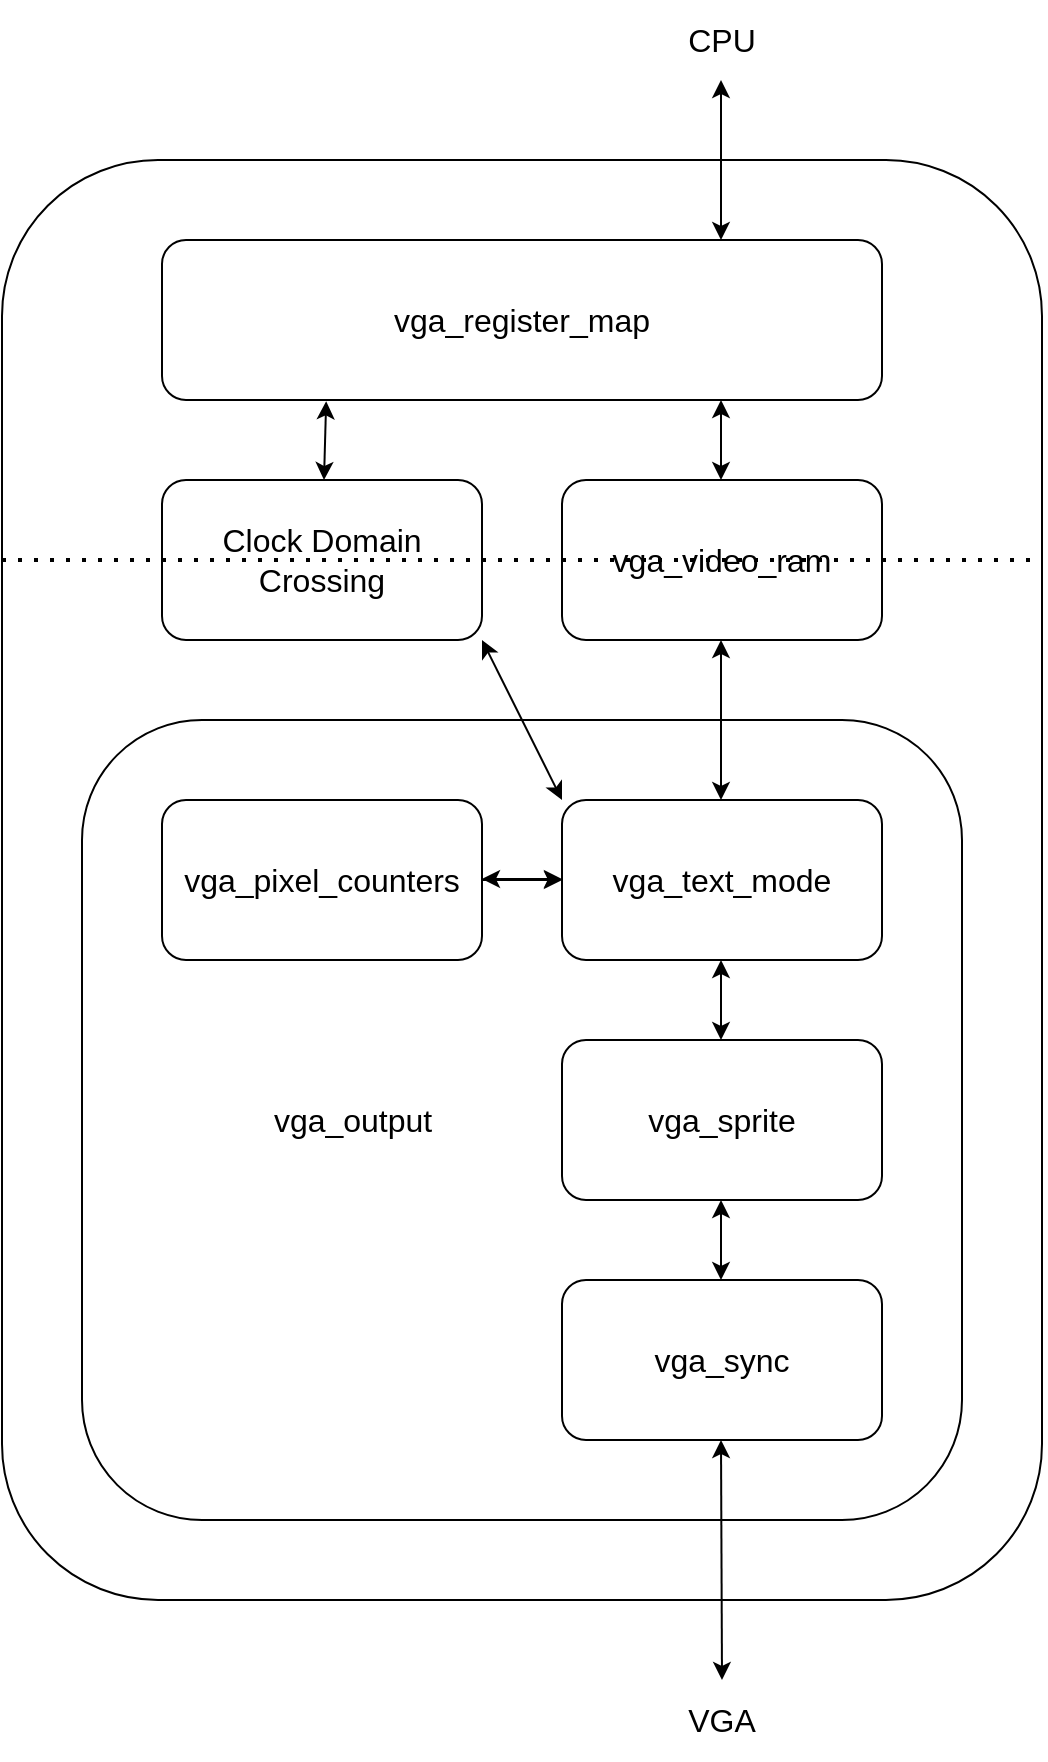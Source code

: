 <mxfile version="13.6.2" type="device"><diagram id="Tf7OUpMIzMXiUbce5326" name="Page-1"><mxGraphModel dx="1038" dy="705" grid="1" gridSize="10" guides="1" tooltips="1" connect="1" arrows="1" fold="1" page="1" pageScale="1" pageWidth="850" pageHeight="1100" math="0" shadow="0"><root><mxCell id="0"/><mxCell id="1" parent="0"/><mxCell id="iL407MDg9I0FPSxoD2kj-21" value="" style="rounded=1;whiteSpace=wrap;html=1;fillColor=none;" parent="1" vertex="1"><mxGeometry x="160" y="280" width="520" height="720" as="geometry"/></mxCell><mxCell id="iL407MDg9I0FPSxoD2kj-4" value="&lt;font style=&quot;font-size: 16px&quot;&gt;vga_output&amp;nbsp; &amp;nbsp; &amp;nbsp; &amp;nbsp; &amp;nbsp; &amp;nbsp; &amp;nbsp; &amp;nbsp; &amp;nbsp; &amp;nbsp; &amp;nbsp; &amp;nbsp; &amp;nbsp; &amp;nbsp; &amp;nbsp; &amp;nbsp; &amp;nbsp; &amp;nbsp; &amp;nbsp;&amp;nbsp;&lt;/font&gt;" style="rounded=1;whiteSpace=wrap;html=1;fillColor=none;" parent="1" vertex="1"><mxGeometry x="200" y="560" width="440" height="400" as="geometry"/></mxCell><mxCell id="iL407MDg9I0FPSxoD2kj-19" value="" style="edgeStyle=orthogonalEdgeStyle;rounded=0;orthogonalLoop=1;jettySize=auto;html=1;" parent="1" source="iL407MDg9I0FPSxoD2kj-1" target="iL407MDg9I0FPSxoD2kj-2" edge="1"><mxGeometry relative="1" as="geometry"/></mxCell><mxCell id="iL407MDg9I0FPSxoD2kj-1" value="&lt;font style=&quot;font-size: 16px&quot;&gt;vga_pixel_counters&lt;/font&gt;" style="rounded=1;whiteSpace=wrap;html=1;" parent="1" vertex="1"><mxGeometry x="240" y="600" width="160" height="80" as="geometry"/></mxCell><mxCell id="iL407MDg9I0FPSxoD2kj-2" value="&lt;font style=&quot;font-size: 16px&quot;&gt;vga_text_mode&lt;/font&gt;" style="rounded=1;whiteSpace=wrap;html=1;" parent="1" vertex="1"><mxGeometry x="440" y="600" width="160" height="80" as="geometry"/></mxCell><mxCell id="iL407MDg9I0FPSxoD2kj-3" value="&lt;font style=&quot;font-size: 16px&quot;&gt;vga_sync&lt;/font&gt;" style="rounded=1;whiteSpace=wrap;html=1;" parent="1" vertex="1"><mxGeometry x="440" y="840" width="160" height="80" as="geometry"/></mxCell><mxCell id="iL407MDg9I0FPSxoD2kj-5" value="&lt;font style=&quot;font-size: 16px&quot;&gt;Clock Domain Crossing&lt;/font&gt;" style="rounded=1;whiteSpace=wrap;html=1;fillColor=none;" parent="1" vertex="1"><mxGeometry x="240" y="440" width="160" height="80" as="geometry"/></mxCell><mxCell id="iL407MDg9I0FPSxoD2kj-6" value="&lt;font style=&quot;font-size: 16px&quot;&gt;vga_video_ram&lt;/font&gt;" style="rounded=1;whiteSpace=wrap;html=1;fillColor=none;" parent="1" vertex="1"><mxGeometry x="440" y="440" width="160" height="80" as="geometry"/></mxCell><mxCell id="iL407MDg9I0FPSxoD2kj-7" value="&lt;font style=&quot;font-size: 16px&quot;&gt;vga_register_map&lt;/font&gt;" style="rounded=1;whiteSpace=wrap;html=1;fillColor=none;" parent="1" vertex="1"><mxGeometry x="240" y="320" width="360" height="80" as="geometry"/></mxCell><mxCell id="iL407MDg9I0FPSxoD2kj-9" value="" style="endArrow=classic;startArrow=classic;html=1;" parent="1" edge="1"><mxGeometry width="50" height="50" relative="1" as="geometry"><mxPoint x="519.5" y="320" as="sourcePoint"/><mxPoint x="519.5" y="240" as="targetPoint"/></mxGeometry></mxCell><mxCell id="iL407MDg9I0FPSxoD2kj-11" value="" style="endArrow=classic;startArrow=classic;html=1;" parent="1" edge="1"><mxGeometry width="50" height="50" relative="1" as="geometry"><mxPoint x="519.5" y="440" as="sourcePoint"/><mxPoint x="519.5" y="400" as="targetPoint"/></mxGeometry></mxCell><mxCell id="iL407MDg9I0FPSxoD2kj-12" value="" style="endArrow=classic;startArrow=classic;html=1;" parent="1" edge="1"><mxGeometry width="50" height="50" relative="1" as="geometry"><mxPoint x="519.5" y="600" as="sourcePoint"/><mxPoint x="519.5" y="520" as="targetPoint"/></mxGeometry></mxCell><mxCell id="iL407MDg9I0FPSxoD2kj-14" value="" style="endArrow=classic;startArrow=classic;html=1;entryX=1;entryY=0;entryDx=0;entryDy=0;exitX=0.228;exitY=1.008;exitDx=0;exitDy=0;exitPerimeter=0;" parent="1" source="iL407MDg9I0FPSxoD2kj-7" edge="1"><mxGeometry width="50" height="50" relative="1" as="geometry"><mxPoint x="361" y="400" as="sourcePoint"/><mxPoint x="321" y="440" as="targetPoint"/></mxGeometry></mxCell><mxCell id="iL407MDg9I0FPSxoD2kj-15" value="" style="endArrow=classic;startArrow=classic;html=1;exitX=1;exitY=1;exitDx=0;exitDy=0;" parent="1" source="iL407MDg9I0FPSxoD2kj-5" edge="1"><mxGeometry width="50" height="50" relative="1" as="geometry"><mxPoint x="360" y="520" as="sourcePoint"/><mxPoint x="440" y="600" as="targetPoint"/></mxGeometry></mxCell><mxCell id="iL407MDg9I0FPSxoD2kj-16" value="" style="endArrow=classic;startArrow=classic;html=1;" parent="1" edge="1"><mxGeometry width="50" height="50" relative="1" as="geometry"><mxPoint x="519.5" y="680" as="sourcePoint"/><mxPoint x="519.5" y="720" as="targetPoint"/></mxGeometry></mxCell><mxCell id="iL407MDg9I0FPSxoD2kj-17" value="" style="endArrow=classic;startArrow=classic;html=1;" parent="1" edge="1"><mxGeometry width="50" height="50" relative="1" as="geometry"><mxPoint x="400" y="639.5" as="sourcePoint"/><mxPoint x="440" y="639.5" as="targetPoint"/></mxGeometry></mxCell><mxCell id="iL407MDg9I0FPSxoD2kj-18" value="" style="endArrow=classic;startArrow=classic;html=1;" parent="1" edge="1"><mxGeometry width="50" height="50" relative="1" as="geometry"><mxPoint x="520" y="1040" as="sourcePoint"/><mxPoint x="519.5" y="920" as="targetPoint"/></mxGeometry></mxCell><mxCell id="iL407MDg9I0FPSxoD2kj-20" value="" style="endArrow=none;dashed=1;html=1;dashPattern=1 3;strokeWidth=2;" parent="1" edge="1"><mxGeometry width="50" height="50" relative="1" as="geometry"><mxPoint x="160" y="480" as="sourcePoint"/><mxPoint x="680" y="480" as="targetPoint"/></mxGeometry></mxCell><mxCell id="iL407MDg9I0FPSxoD2kj-23" value="&lt;font style=&quot;font-size: 16px&quot;&gt;CPU&lt;/font&gt;" style="text;html=1;strokeColor=none;fillColor=none;align=center;verticalAlign=middle;whiteSpace=wrap;rounded=0;" parent="1" vertex="1"><mxGeometry x="480" y="200" width="80" height="40" as="geometry"/></mxCell><mxCell id="iL407MDg9I0FPSxoD2kj-24" value="&lt;font style=&quot;font-size: 16px&quot;&gt;VGA&lt;/font&gt;" style="text;html=1;strokeColor=none;fillColor=none;align=center;verticalAlign=middle;whiteSpace=wrap;rounded=0;" parent="1" vertex="1"><mxGeometry x="480" y="1040" width="80" height="40" as="geometry"/></mxCell><mxCell id="Y9G8BW9Ru3NW8Bi0gB_g-1" value="&lt;font style=&quot;font-size: 16px&quot;&gt;vga_sprite&lt;/font&gt;" style="rounded=1;whiteSpace=wrap;html=1;" vertex="1" parent="1"><mxGeometry x="440" y="720" width="160" height="80" as="geometry"/></mxCell><mxCell id="Y9G8BW9Ru3NW8Bi0gB_g-2" value="" style="endArrow=classic;startArrow=classic;html=1;" edge="1" parent="1"><mxGeometry width="50" height="50" relative="1" as="geometry"><mxPoint x="519.5" y="800" as="sourcePoint"/><mxPoint x="519.5" y="840" as="targetPoint"/></mxGeometry></mxCell></root></mxGraphModel></diagram></mxfile>
